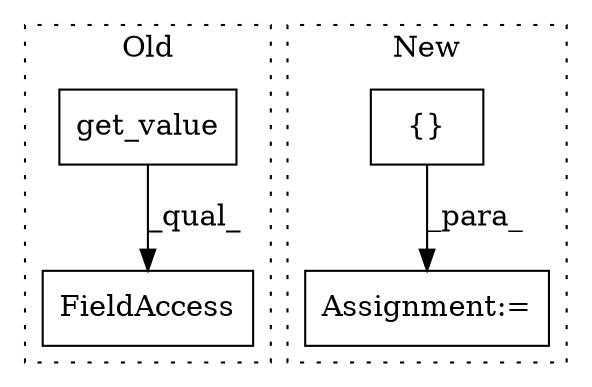 digraph G {
subgraph cluster0 {
1 [label="get_value" a="32" s="2888" l="11" shape="box"];
3 [label="FieldAccess" a="22" s="2886" l="19" shape="box"];
label = "Old";
style="dotted";
}
subgraph cluster1 {
2 [label="{}" a="4" s="2724" l="2" shape="box"];
4 [label="Assignment:=" a="7" s="2714" l="1" shape="box"];
label = "New";
style="dotted";
}
1 -> 3 [label="_qual_"];
2 -> 4 [label="_para_"];
}